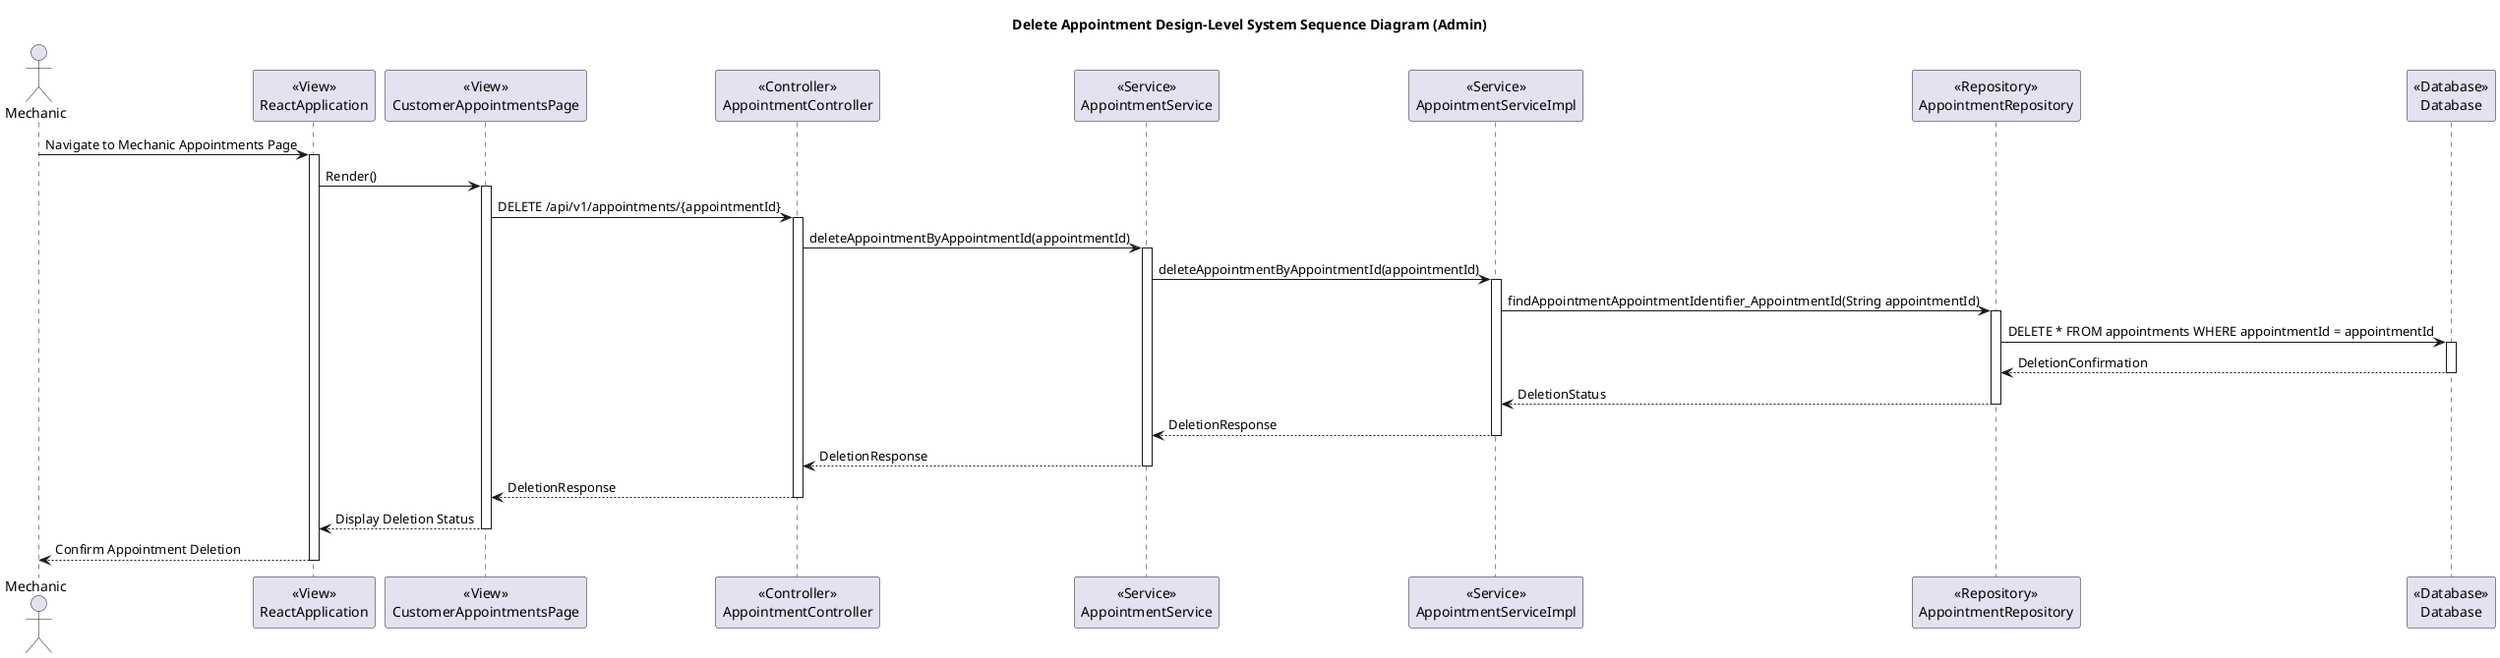 @startuml
title Delete Appointment Design-Level System Sequence Diagram (Admin)

actor Mechanic

participant ReactApplication as "<<View>>\nReactApplication"
participant CustomerAppointmentsPage as "<<View>>\nCustomerAppointmentsPage"
participant AppointmentController as "<<Controller>>\nAppointmentController"
participant AppointmentService as "<<Service>>\nAppointmentService"
participant AppointmentServiceImpl as "<<Service>>\nAppointmentServiceImpl"
participant AppointmentRepository as "<<Repository>>\nAppointmentRepository"
participant Database as "<<Database>>\nDatabase"

Mechanic -> ReactApplication: Navigate to Mechanic Appointments Page
activate ReactApplication

ReactApplication -> CustomerAppointmentsPage: Render()
activate CustomerAppointmentsPage

CustomerAppointmentsPage -> AppointmentController: DELETE /api/v1/appointments/{appointmentId}
activate AppointmentController

AppointmentController -> AppointmentService: deleteAppointmentByAppointmentId(appointmentId)
activate AppointmentService

AppointmentService -> AppointmentServiceImpl: deleteAppointmentByAppointmentId(appointmentId)
activate AppointmentServiceImpl

AppointmentServiceImpl -> AppointmentRepository: findAppointmentAppointmentIdentifier_AppointmentId(String appointmentId)
activate AppointmentRepository

AppointmentRepository -> Database: DELETE * FROM appointments WHERE appointmentId = appointmentId
activate Database

Database --> AppointmentRepository: DeletionConfirmation
deactivate Database

AppointmentRepository --> AppointmentServiceImpl: DeletionStatus
deactivate AppointmentRepository

AppointmentServiceImpl --> AppointmentService: DeletionResponse
deactivate AppointmentServiceImpl

AppointmentService --> AppointmentController: DeletionResponse
deactivate AppointmentService

AppointmentController --> CustomerAppointmentsPage: DeletionResponse
deactivate AppointmentController

CustomerAppointmentsPage --> ReactApplication: Display Deletion Status
deactivate CustomerAppointmentsPage

ReactApplication --> Mechanic: Confirm Appointment Deletion
deactivate ReactApplication

@enduml
